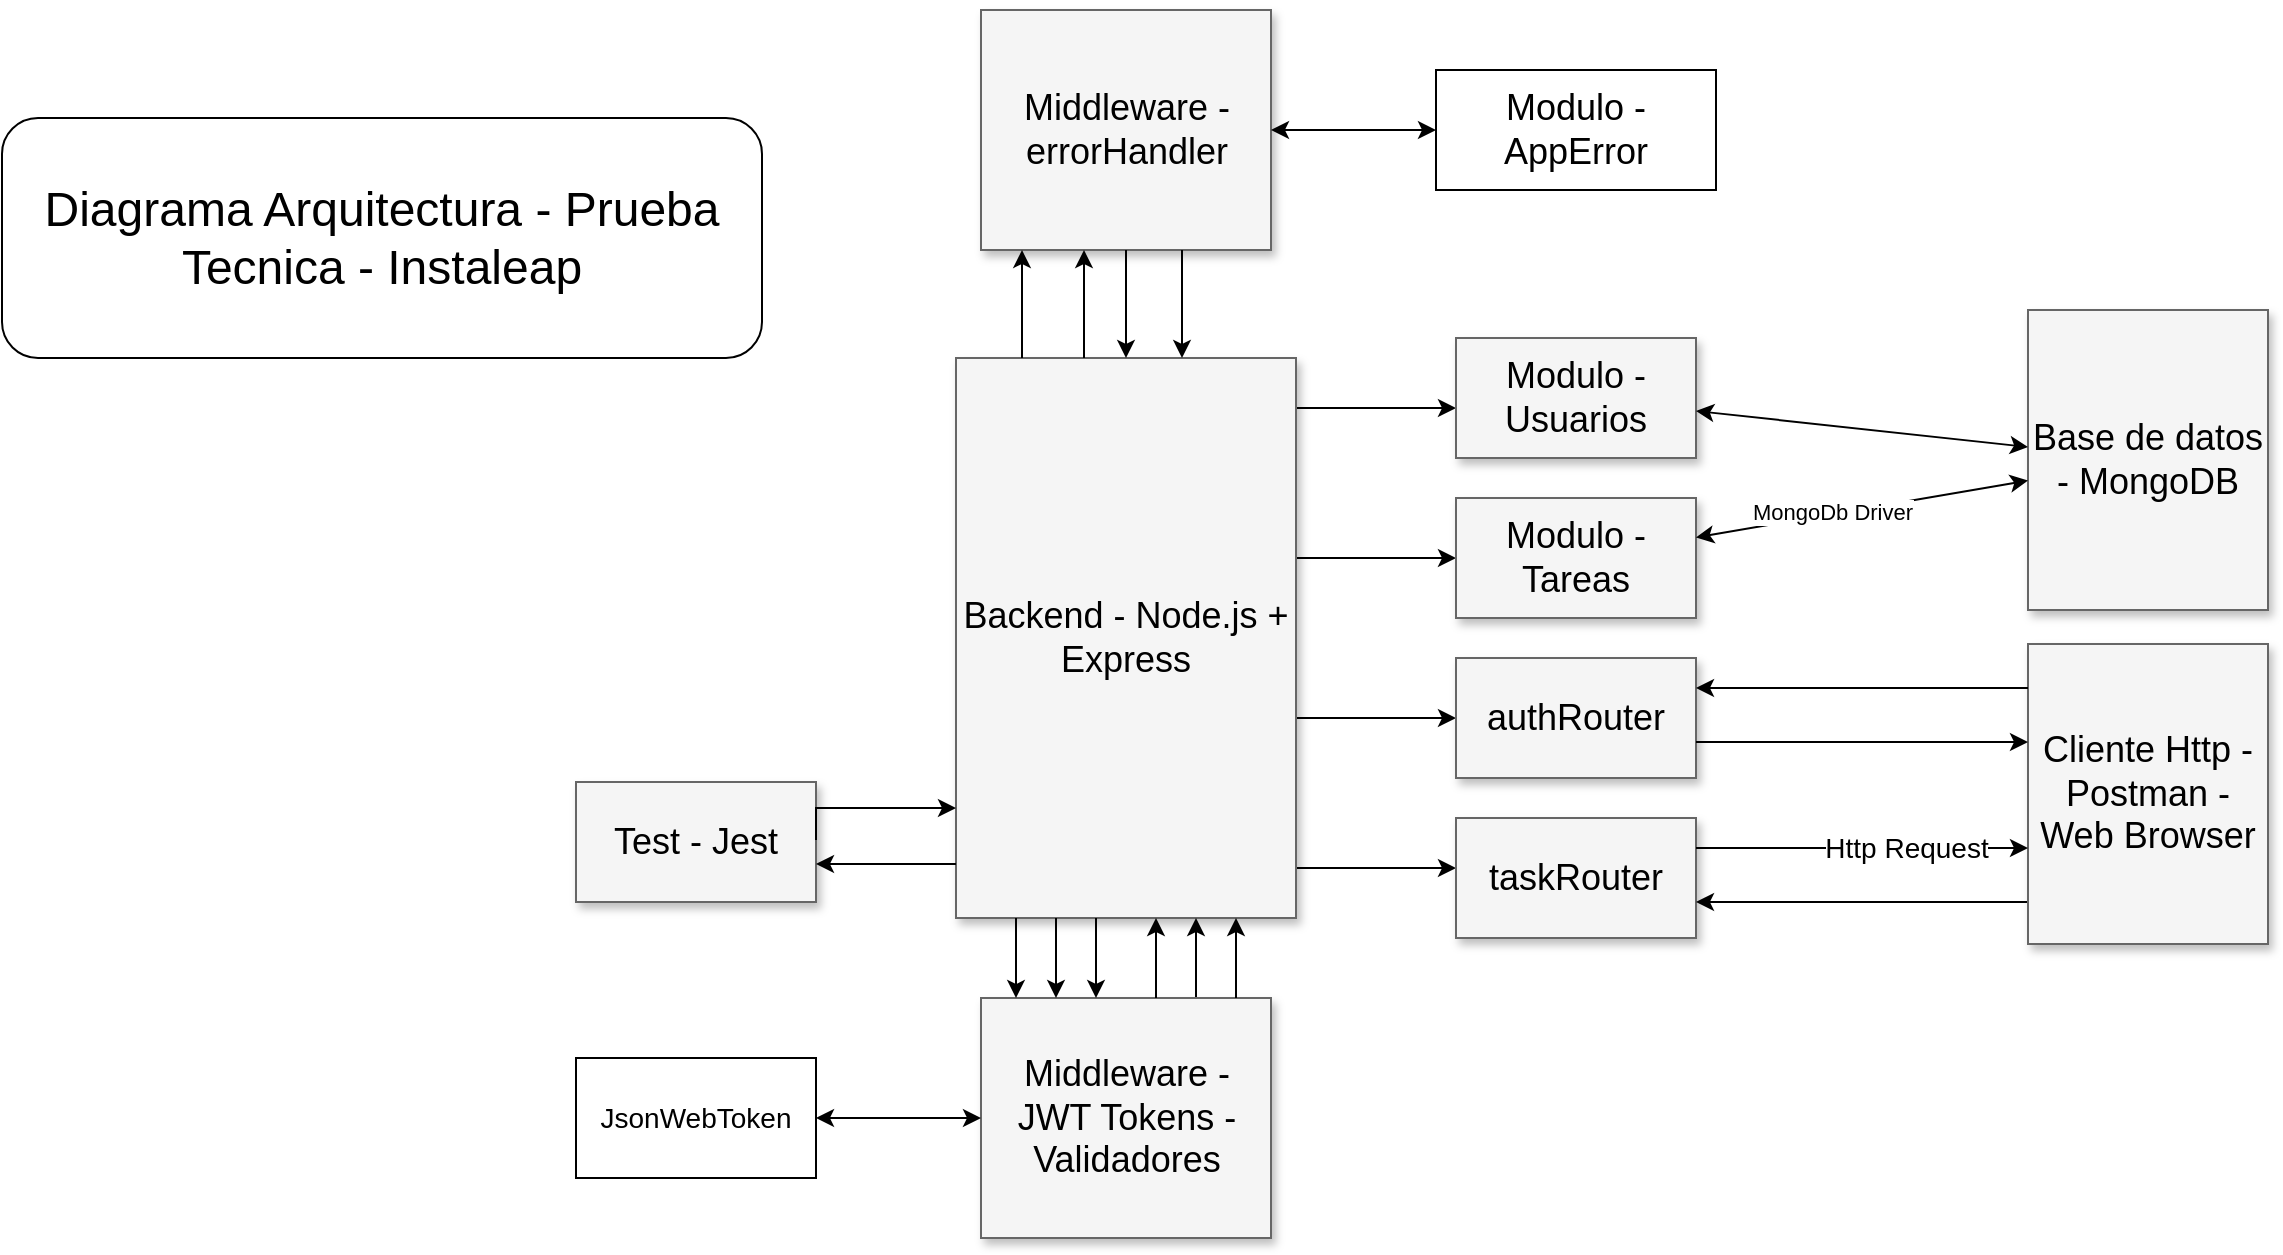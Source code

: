 <mxfile version="26.0.16">
  <diagram name="Page-1" id="90a13364-a465-7bf4-72fc-28e22215d7a0">
    <mxGraphModel dx="1572" dy="697" grid="1" gridSize="10" guides="1" tooltips="1" connect="1" arrows="1" fold="1" page="1" pageScale="1.5" pageWidth="1169" pageHeight="826" background="none" math="0" shadow="0">
      <root>
        <mxCell id="0" style=";html=1;" />
        <mxCell id="1" style=";html=1;" parent="0" />
        <mxCell id="3a17f1ce550125da-13" style="edgeStyle=elbowEdgeStyle;rounded=0;html=1;startArrow=none;startFill=0;jettySize=auto;orthogonalLoop=1;fontSize=18;elbow=vertical;" parent="1" source="3a17f1ce550125da-2" target="3a17f1ce550125da-4" edge="1">
          <mxGeometry relative="1" as="geometry" />
        </mxCell>
        <mxCell id="3a17f1ce550125da-14" style="edgeStyle=elbowEdgeStyle;rounded=0;html=1;startArrow=none;startFill=0;jettySize=auto;orthogonalLoop=1;fontSize=18;elbow=vertical;" parent="1" source="3a17f1ce550125da-2" target="3a17f1ce550125da-5" edge="1">
          <mxGeometry relative="1" as="geometry" />
        </mxCell>
        <mxCell id="3a17f1ce550125da-15" style="edgeStyle=elbowEdgeStyle;rounded=0;html=1;startArrow=none;startFill=0;jettySize=auto;orthogonalLoop=1;fontSize=18;elbow=vertical;" parent="1" source="3a17f1ce550125da-2" target="3a17f1ce550125da-6" edge="1">
          <mxGeometry relative="1" as="geometry" />
        </mxCell>
        <mxCell id="3a17f1ce550125da-16" style="edgeStyle=elbowEdgeStyle;rounded=0;html=1;startArrow=none;startFill=0;jettySize=auto;orthogonalLoop=1;fontSize=18;elbow=vertical;" parent="1" source="3a17f1ce550125da-2" target="3a17f1ce550125da-7" edge="1">
          <mxGeometry relative="1" as="geometry" />
        </mxCell>
        <mxCell id="3a17f1ce550125da-2" value="Backend - Node.js + Express" style="whiteSpace=wrap;html=1;shadow=1;fontSize=18;fillColor=#f5f5f5;strokeColor=#666666;" parent="1" vertex="1">
          <mxGeometry x="787" y="454" width="170" height="280" as="geometry" />
        </mxCell>
        <mxCell id="3a17f1ce550125da-4" value="Modulo - Usuarios" style="whiteSpace=wrap;html=1;shadow=1;fontSize=18;fillColor=#f5f5f5;strokeColor=#666666;" parent="1" vertex="1">
          <mxGeometry x="1037" y="444" width="120" height="60" as="geometry" />
        </mxCell>
        <mxCell id="3a17f1ce550125da-5" value="Modulo - Tareas" style="whiteSpace=wrap;html=1;shadow=1;fontSize=18;fillColor=#f5f5f5;strokeColor=#666666;" parent="1" vertex="1">
          <mxGeometry x="1037" y="524" width="120" height="60" as="geometry" />
        </mxCell>
        <mxCell id="3a17f1ce550125da-6" value="authRouter" style="whiteSpace=wrap;html=1;shadow=1;fontSize=18;fillColor=#f5f5f5;strokeColor=#666666;" parent="1" vertex="1">
          <mxGeometry x="1037" y="604" width="120" height="60" as="geometry" />
        </mxCell>
        <mxCell id="3a17f1ce550125da-7" value="taskRouter" style="whiteSpace=wrap;html=1;shadow=1;fontSize=18;fillColor=#f5f5f5;strokeColor=#666666;" parent="1" vertex="1">
          <mxGeometry x="1037" y="684" width="120" height="60" as="geometry" />
        </mxCell>
        <mxCell id="3a17f1ce550125da-21" style="edgeStyle=elbowEdgeStyle;rounded=0;html=1;startArrow=none;startFill=0;jettySize=auto;orthogonalLoop=1;fontSize=18;elbow=vertical;" parent="1" source="3a17f1ce550125da-9" edge="1">
          <mxGeometry relative="1" as="geometry">
            <mxPoint x="1262" y="726" as="sourcePoint" />
            <mxPoint x="1157" y="726" as="targetPoint" />
          </mxGeometry>
        </mxCell>
        <mxCell id="3a17f1ce550125da-9" value="Cliente Http - Postman - Web Browser" style="whiteSpace=wrap;html=1;shadow=1;fontSize=18;fillColor=#f5f5f5;strokeColor=#666666;" parent="1" vertex="1">
          <mxGeometry x="1323" y="597" width="120" height="150" as="geometry" />
        </mxCell>
        <mxCell id="3a17f1ce550125da-11" value="Test - Jest" style="whiteSpace=wrap;html=1;shadow=1;fontSize=18;fillColor=#f5f5f5;strokeColor=#666666;" parent="1" vertex="1">
          <mxGeometry x="597" y="666" width="120" height="60" as="geometry" />
        </mxCell>
        <mxCell id="HqOZVo_Lbv5KGAoMZGdi-8" value="" style="group" vertex="1" connectable="0" parent="1">
          <mxGeometry x="799.5" y="734" width="145" height="160" as="geometry" />
        </mxCell>
        <mxCell id="3a17f1ce550125da-17" style="edgeStyle=elbowEdgeStyle;rounded=0;html=1;startArrow=none;startFill=0;jettySize=auto;orthogonalLoop=1;fontSize=18;" parent="HqOZVo_Lbv5KGAoMZGdi-8" source="3a17f1ce550125da-10" target="3a17f1ce550125da-2" edge="1">
          <mxGeometry relative="1" as="geometry">
            <Array as="points">
              <mxPoint x="107.5" y="20" />
            </Array>
          </mxGeometry>
        </mxCell>
        <mxCell id="3a17f1ce550125da-10" value="Middleware - JWT Tokens - Validadores" style="whiteSpace=wrap;html=1;shadow=1;fontSize=18;fillColor=#f5f5f5;strokeColor=#666666;" parent="HqOZVo_Lbv5KGAoMZGdi-8" vertex="1">
          <mxGeometry y="40" width="145" height="120" as="geometry" />
        </mxCell>
        <mxCell id="3a17f1ce550125da-22" style="edgeStyle=elbowEdgeStyle;rounded=0;html=1;startArrow=none;startFill=0;jettySize=auto;orthogonalLoop=1;fontSize=18;" parent="HqOZVo_Lbv5KGAoMZGdi-8" source="3a17f1ce550125da-10" target="3a17f1ce550125da-2" edge="1">
          <mxGeometry relative="1" as="geometry">
            <mxPoint x="137.5" y="50" as="sourcePoint" />
            <mxPoint x="137.5" y="10" as="targetPoint" />
            <Array as="points">
              <mxPoint x="127.5" y="20" />
              <mxPoint x="107.5" y="20" />
            </Array>
          </mxGeometry>
        </mxCell>
        <mxCell id="3a17f1ce550125da-23" style="edgeStyle=elbowEdgeStyle;rounded=0;html=1;startArrow=none;startFill=0;jettySize=auto;orthogonalLoop=1;fontSize=18;" parent="HqOZVo_Lbv5KGAoMZGdi-8" edge="1">
          <mxGeometry relative="1" as="geometry">
            <mxPoint x="87.5" y="40" as="sourcePoint" />
            <mxPoint x="87.5" as="targetPoint" />
            <Array as="points">
              <mxPoint x="87.5" y="20" />
              <mxPoint x="87.5" y="20" />
            </Array>
          </mxGeometry>
        </mxCell>
        <mxCell id="3a17f1ce550125da-24" style="edgeStyle=elbowEdgeStyle;rounded=0;html=1;startArrow=none;startFill=0;jettySize=auto;orthogonalLoop=1;fontSize=18;" parent="HqOZVo_Lbv5KGAoMZGdi-8" edge="1">
          <mxGeometry relative="1" as="geometry">
            <mxPoint x="57.5" as="sourcePoint" />
            <mxPoint x="57.5" y="40" as="targetPoint" />
            <Array as="points">
              <mxPoint x="57.5" y="20" />
              <mxPoint x="87.5" y="30" />
            </Array>
          </mxGeometry>
        </mxCell>
        <mxCell id="3a17f1ce550125da-25" style="edgeStyle=elbowEdgeStyle;rounded=0;html=1;startArrow=none;startFill=0;jettySize=auto;orthogonalLoop=1;fontSize=18;" parent="HqOZVo_Lbv5KGAoMZGdi-8" edge="1">
          <mxGeometry relative="1" as="geometry">
            <mxPoint x="37.5" as="sourcePoint" />
            <mxPoint x="37.5" y="40" as="targetPoint" />
            <Array as="points">
              <mxPoint x="37.5" y="20" />
              <mxPoint x="67.5" y="30" />
            </Array>
          </mxGeometry>
        </mxCell>
        <mxCell id="3a17f1ce550125da-26" style="edgeStyle=elbowEdgeStyle;rounded=0;html=1;startArrow=none;startFill=0;jettySize=auto;orthogonalLoop=1;fontSize=18;" parent="HqOZVo_Lbv5KGAoMZGdi-8" edge="1">
          <mxGeometry relative="1" as="geometry">
            <mxPoint x="17.5" as="sourcePoint" />
            <mxPoint x="17.5" y="40" as="targetPoint" />
            <Array as="points">
              <mxPoint x="17.5" y="20" />
              <mxPoint x="47.5" y="30" />
            </Array>
          </mxGeometry>
        </mxCell>
        <mxCell id="HqOZVo_Lbv5KGAoMZGdi-10" style="edgeStyle=elbowEdgeStyle;rounded=0;html=1;startArrow=none;startFill=0;jettySize=auto;orthogonalLoop=1;fontSize=18;" edge="1" parent="1" source="HqOZVo_Lbv5KGAoMZGdi-11">
          <mxGeometry relative="1" as="geometry">
            <Array as="points">
              <mxPoint x="842" y="390" />
            </Array>
          </mxGeometry>
        </mxCell>
        <mxCell id="HqOZVo_Lbv5KGAoMZGdi-11" value="Middleware - errorHandler" style="whiteSpace=wrap;html=1;shadow=1;fontSize=18;fillColor=#f5f5f5;strokeColor=#666666;rotation=0;" vertex="1" parent="1">
          <mxGeometry x="799.5" y="280" width="145" height="120" as="geometry" />
        </mxCell>
        <mxCell id="HqOZVo_Lbv5KGAoMZGdi-12" style="edgeStyle=elbowEdgeStyle;rounded=0;html=1;startArrow=none;startFill=0;jettySize=auto;orthogonalLoop=1;fontSize=18;" edge="1" parent="1" source="3a17f1ce550125da-2" target="HqOZVo_Lbv5KGAoMZGdi-11">
          <mxGeometry relative="1" as="geometry">
            <mxPoint x="811" y="360" as="sourcePoint" />
            <mxPoint x="812" y="400" as="targetPoint" />
            <Array as="points">
              <mxPoint x="820" y="420" />
              <mxPoint x="822" y="390" />
              <mxPoint x="842" y="390" />
            </Array>
          </mxGeometry>
        </mxCell>
        <mxCell id="HqOZVo_Lbv5KGAoMZGdi-13" style="edgeStyle=elbowEdgeStyle;rounded=0;html=1;startArrow=none;startFill=0;jettySize=auto;orthogonalLoop=1;fontSize=18;" edge="1" parent="1" source="3a17f1ce550125da-2" target="HqOZVo_Lbv5KGAoMZGdi-11">
          <mxGeometry relative="1" as="geometry">
            <mxPoint x="850" y="390" as="sourcePoint" />
            <mxPoint x="851" y="430" as="targetPoint" />
            <Array as="points">
              <mxPoint x="851" y="410" />
              <mxPoint x="851" y="410" />
            </Array>
          </mxGeometry>
        </mxCell>
        <mxCell id="HqOZVo_Lbv5KGAoMZGdi-14" style="edgeStyle=elbowEdgeStyle;rounded=0;html=1;startArrow=none;startFill=0;jettySize=auto;orthogonalLoop=1;fontSize=18;" edge="1" parent="1">
          <mxGeometry relative="1" as="geometry">
            <mxPoint x="900" y="400" as="sourcePoint" />
            <mxPoint x="900" y="454" as="targetPoint" />
            <Array as="points">
              <mxPoint x="900" y="420" />
              <mxPoint x="861" y="380" />
            </Array>
          </mxGeometry>
        </mxCell>
        <mxCell id="HqOZVo_Lbv5KGAoMZGdi-15" style="edgeStyle=elbowEdgeStyle;rounded=0;html=1;startArrow=none;startFill=0;jettySize=auto;orthogonalLoop=1;fontSize=18;" edge="1" parent="1" source="HqOZVo_Lbv5KGAoMZGdi-11" target="3a17f1ce550125da-2">
          <mxGeometry relative="1" as="geometry">
            <mxPoint x="858" y="400" as="sourcePoint" />
            <mxPoint x="858" y="454" as="targetPoint" />
            <Array as="points">
              <mxPoint x="897" y="400" />
              <mxPoint x="866" y="390" />
            </Array>
          </mxGeometry>
        </mxCell>
        <mxCell id="HqOZVo_Lbv5KGAoMZGdi-18" style="edgeStyle=elbowEdgeStyle;rounded=0;html=1;startArrow=none;startFill=0;jettySize=auto;orthogonalLoop=1;fontSize=18;elbow=vertical;" edge="1" parent="1" source="3a17f1ce550125da-9">
          <mxGeometry relative="1" as="geometry">
            <mxPoint x="1262" y="619" as="sourcePoint" />
            <mxPoint x="1157" y="619" as="targetPoint" />
          </mxGeometry>
        </mxCell>
        <mxCell id="HqOZVo_Lbv5KGAoMZGdi-19" style="edgeStyle=elbowEdgeStyle;rounded=0;html=1;startArrow=none;startFill=0;jettySize=auto;orthogonalLoop=1;fontSize=18;elbow=vertical;" edge="1" parent="1" target="3a17f1ce550125da-9">
          <mxGeometry relative="1" as="geometry">
            <mxPoint x="1157" y="646" as="sourcePoint" />
            <mxPoint x="1262" y="646" as="targetPoint" />
          </mxGeometry>
        </mxCell>
        <mxCell id="HqOZVo_Lbv5KGAoMZGdi-20" style="edgeStyle=elbowEdgeStyle;rounded=0;html=1;startArrow=none;startFill=0;jettySize=auto;orthogonalLoop=1;fontSize=18;elbow=vertical;" edge="1" parent="1" target="3a17f1ce550125da-9">
          <mxGeometry relative="1" as="geometry">
            <mxPoint x="1157" y="699" as="sourcePoint" />
            <mxPoint x="1262" y="699" as="targetPoint" />
          </mxGeometry>
        </mxCell>
        <mxCell id="HqOZVo_Lbv5KGAoMZGdi-21" value="&lt;font style=&quot;font-size: 14px;&quot;&gt;Http Request&lt;/font&gt;" style="edgeLabel;html=1;align=center;verticalAlign=middle;resizable=0;points=[];" vertex="1" connectable="0" parent="HqOZVo_Lbv5KGAoMZGdi-20">
          <mxGeometry x="0.265" relative="1" as="geometry">
            <mxPoint as="offset" />
          </mxGeometry>
        </mxCell>
        <mxCell id="HqOZVo_Lbv5KGAoMZGdi-22" style="edgeStyle=elbowEdgeStyle;rounded=0;html=1;startArrow=none;startFill=0;jettySize=auto;orthogonalLoop=1;fontSize=18;elbow=vertical;" edge="1" parent="1">
          <mxGeometry relative="1" as="geometry">
            <mxPoint x="717" y="695" as="sourcePoint" />
            <mxPoint x="787" y="679" as="targetPoint" />
            <Array as="points">
              <mxPoint x="650" y="679" />
            </Array>
          </mxGeometry>
        </mxCell>
        <mxCell id="HqOZVo_Lbv5KGAoMZGdi-23" style="edgeStyle=elbowEdgeStyle;rounded=0;html=1;startArrow=none;startFill=0;jettySize=auto;orthogonalLoop=1;fontSize=18;elbow=vertical;" edge="1" parent="1">
          <mxGeometry relative="1" as="geometry">
            <mxPoint x="787" y="707" as="sourcePoint" />
            <mxPoint x="717" y="707" as="targetPoint" />
            <Array as="points">
              <mxPoint x="740" y="707" />
            </Array>
          </mxGeometry>
        </mxCell>
        <mxCell id="HqOZVo_Lbv5KGAoMZGdi-24" value="&lt;font style=&quot;font-size: 18px;&quot;&gt;Modulo - AppError&lt;/font&gt;" style="rounded=0;whiteSpace=wrap;html=1;" vertex="1" parent="1">
          <mxGeometry x="1027" y="310" width="140" height="60" as="geometry" />
        </mxCell>
        <mxCell id="HqOZVo_Lbv5KGAoMZGdi-25" value="" style="endArrow=classic;startArrow=classic;html=1;rounded=0;" edge="1" parent="1" source="HqOZVo_Lbv5KGAoMZGdi-11" target="HqOZVo_Lbv5KGAoMZGdi-24">
          <mxGeometry width="50" height="50" relative="1" as="geometry">
            <mxPoint x="960" y="430" as="sourcePoint" />
            <mxPoint x="1010" y="380" as="targetPoint" />
          </mxGeometry>
        </mxCell>
        <mxCell id="3a17f1ce550125da-8" value="Base de datos - MongoDB" style="whiteSpace=wrap;html=1;shadow=1;fontSize=18;fillColor=#f5f5f5;strokeColor=#666666;" parent="1" vertex="1">
          <mxGeometry x="1323" y="430" width="120" height="150" as="geometry" />
        </mxCell>
        <mxCell id="HqOZVo_Lbv5KGAoMZGdi-28" value="" style="endArrow=classic;startArrow=classic;html=1;rounded=0;" edge="1" parent="1" source="3a17f1ce550125da-4" target="3a17f1ce550125da-8">
          <mxGeometry width="50" height="50" relative="1" as="geometry">
            <mxPoint x="1220" y="480" as="sourcePoint" />
            <mxPoint x="1270" y="430" as="targetPoint" />
          </mxGeometry>
        </mxCell>
        <mxCell id="HqOZVo_Lbv5KGAoMZGdi-29" value="" style="endArrow=classic;startArrow=classic;html=1;rounded=0;" edge="1" parent="1" source="3a17f1ce550125da-5" target="3a17f1ce550125da-8">
          <mxGeometry width="50" height="50" relative="1" as="geometry">
            <mxPoint x="1220" y="570" as="sourcePoint" />
            <mxPoint x="1270" y="520" as="targetPoint" />
          </mxGeometry>
        </mxCell>
        <mxCell id="HqOZVo_Lbv5KGAoMZGdi-30" value="MongoDb Driver" style="edgeLabel;html=1;align=center;verticalAlign=middle;resizable=0;points=[];" vertex="1" connectable="0" parent="HqOZVo_Lbv5KGAoMZGdi-29">
          <mxGeometry x="-0.189" y="1" relative="1" as="geometry">
            <mxPoint as="offset" />
          </mxGeometry>
        </mxCell>
        <mxCell id="HqOZVo_Lbv5KGAoMZGdi-31" value="&lt;font style=&quot;font-size: 14px;&quot;&gt;JsonWebToken&lt;/font&gt;" style="rounded=0;whiteSpace=wrap;html=1;" vertex="1" parent="1">
          <mxGeometry x="597" y="804" width="120" height="60" as="geometry" />
        </mxCell>
        <mxCell id="HqOZVo_Lbv5KGAoMZGdi-32" value="" style="endArrow=classic;startArrow=classic;html=1;rounded=0;" edge="1" parent="1" source="HqOZVo_Lbv5KGAoMZGdi-31" target="3a17f1ce550125da-10">
          <mxGeometry width="50" height="50" relative="1" as="geometry">
            <mxPoint x="730" y="870" as="sourcePoint" />
            <mxPoint x="780" y="820" as="targetPoint" />
          </mxGeometry>
        </mxCell>
        <mxCell id="HqOZVo_Lbv5KGAoMZGdi-33" value="&lt;font style=&quot;font-size: 24px;&quot;&gt;Diagrama Arquitectura - Prueba Tecnica - Instaleap&lt;/font&gt;" style="rounded=1;whiteSpace=wrap;html=1;" vertex="1" parent="1">
          <mxGeometry x="310" y="334" width="380" height="120" as="geometry" />
        </mxCell>
      </root>
    </mxGraphModel>
  </diagram>
</mxfile>
